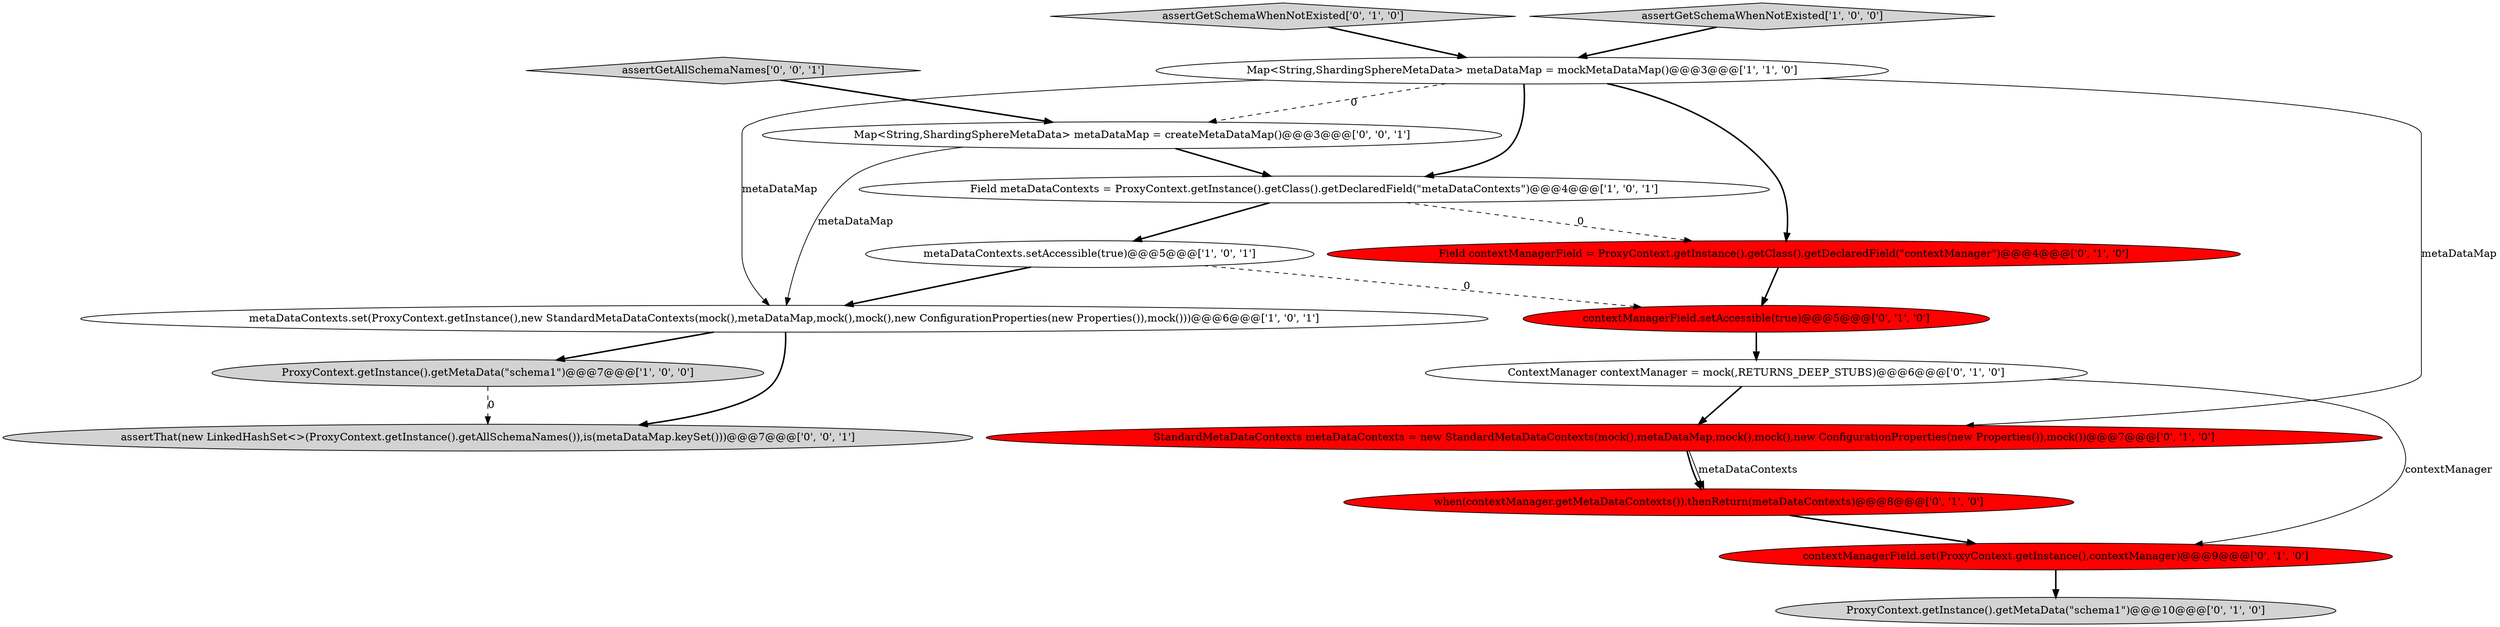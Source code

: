 digraph {
9 [style = filled, label = "ProxyContext.getInstance().getMetaData(\"schema1\")@@@10@@@['0', '1', '0']", fillcolor = lightgray, shape = ellipse image = "AAA0AAABBB2BBB"];
4 [style = filled, label = "Field metaDataContexts = ProxyContext.getInstance().getClass().getDeclaredField(\"metaDataContexts\")@@@4@@@['1', '0', '1']", fillcolor = white, shape = ellipse image = "AAA0AAABBB1BBB"];
5 [style = filled, label = "ProxyContext.getInstance().getMetaData(\"schema1\")@@@7@@@['1', '0', '0']", fillcolor = lightgray, shape = ellipse image = "AAA0AAABBB1BBB"];
11 [style = filled, label = "contextManagerField.setAccessible(true)@@@5@@@['0', '1', '0']", fillcolor = red, shape = ellipse image = "AAA1AAABBB2BBB"];
12 [style = filled, label = "assertGetSchemaWhenNotExisted['0', '1', '0']", fillcolor = lightgray, shape = diamond image = "AAA0AAABBB2BBB"];
14 [style = filled, label = "assertGetAllSchemaNames['0', '0', '1']", fillcolor = lightgray, shape = diamond image = "AAA0AAABBB3BBB"];
8 [style = filled, label = "contextManagerField.set(ProxyContext.getInstance(),contextManager)@@@9@@@['0', '1', '0']", fillcolor = red, shape = ellipse image = "AAA1AAABBB2BBB"];
10 [style = filled, label = "ContextManager contextManager = mock(,RETURNS_DEEP_STUBS)@@@6@@@['0', '1', '0']", fillcolor = white, shape = ellipse image = "AAA0AAABBB2BBB"];
2 [style = filled, label = "metaDataContexts.set(ProxyContext.getInstance(),new StandardMetaDataContexts(mock(),metaDataMap,mock(),mock(),new ConfigurationProperties(new Properties()),mock()))@@@6@@@['1', '0', '1']", fillcolor = white, shape = ellipse image = "AAA0AAABBB1BBB"];
7 [style = filled, label = "when(contextManager.getMetaDataContexts()).thenReturn(metaDataContexts)@@@8@@@['0', '1', '0']", fillcolor = red, shape = ellipse image = "AAA1AAABBB2BBB"];
6 [style = filled, label = "StandardMetaDataContexts metaDataContexts = new StandardMetaDataContexts(mock(),metaDataMap,mock(),mock(),new ConfigurationProperties(new Properties()),mock())@@@7@@@['0', '1', '0']", fillcolor = red, shape = ellipse image = "AAA1AAABBB2BBB"];
1 [style = filled, label = "Map<String,ShardingSphereMetaData> metaDataMap = mockMetaDataMap()@@@3@@@['1', '1', '0']", fillcolor = white, shape = ellipse image = "AAA0AAABBB1BBB"];
13 [style = filled, label = "Field contextManagerField = ProxyContext.getInstance().getClass().getDeclaredField(\"contextManager\")@@@4@@@['0', '1', '0']", fillcolor = red, shape = ellipse image = "AAA1AAABBB2BBB"];
15 [style = filled, label = "Map<String,ShardingSphereMetaData> metaDataMap = createMetaDataMap()@@@3@@@['0', '0', '1']", fillcolor = white, shape = ellipse image = "AAA0AAABBB3BBB"];
16 [style = filled, label = "assertThat(new LinkedHashSet<>(ProxyContext.getInstance().getAllSchemaNames()),is(metaDataMap.keySet()))@@@7@@@['0', '0', '1']", fillcolor = lightgray, shape = ellipse image = "AAA0AAABBB3BBB"];
0 [style = filled, label = "metaDataContexts.setAccessible(true)@@@5@@@['1', '0', '1']", fillcolor = white, shape = ellipse image = "AAA0AAABBB1BBB"];
3 [style = filled, label = "assertGetSchemaWhenNotExisted['1', '0', '0']", fillcolor = lightgray, shape = diamond image = "AAA0AAABBB1BBB"];
1->4 [style = bold, label=""];
3->1 [style = bold, label=""];
1->15 [style = dashed, label="0"];
0->2 [style = bold, label=""];
0->11 [style = dashed, label="0"];
1->2 [style = solid, label="metaDataMap"];
7->8 [style = bold, label=""];
12->1 [style = bold, label=""];
6->7 [style = solid, label="metaDataContexts"];
13->11 [style = bold, label=""];
1->13 [style = bold, label=""];
10->6 [style = bold, label=""];
4->0 [style = bold, label=""];
5->16 [style = dashed, label="0"];
1->6 [style = solid, label="metaDataMap"];
15->2 [style = solid, label="metaDataMap"];
11->10 [style = bold, label=""];
15->4 [style = bold, label=""];
8->9 [style = bold, label=""];
10->8 [style = solid, label="contextManager"];
14->15 [style = bold, label=""];
6->7 [style = bold, label=""];
4->13 [style = dashed, label="0"];
2->5 [style = bold, label=""];
2->16 [style = bold, label=""];
}
